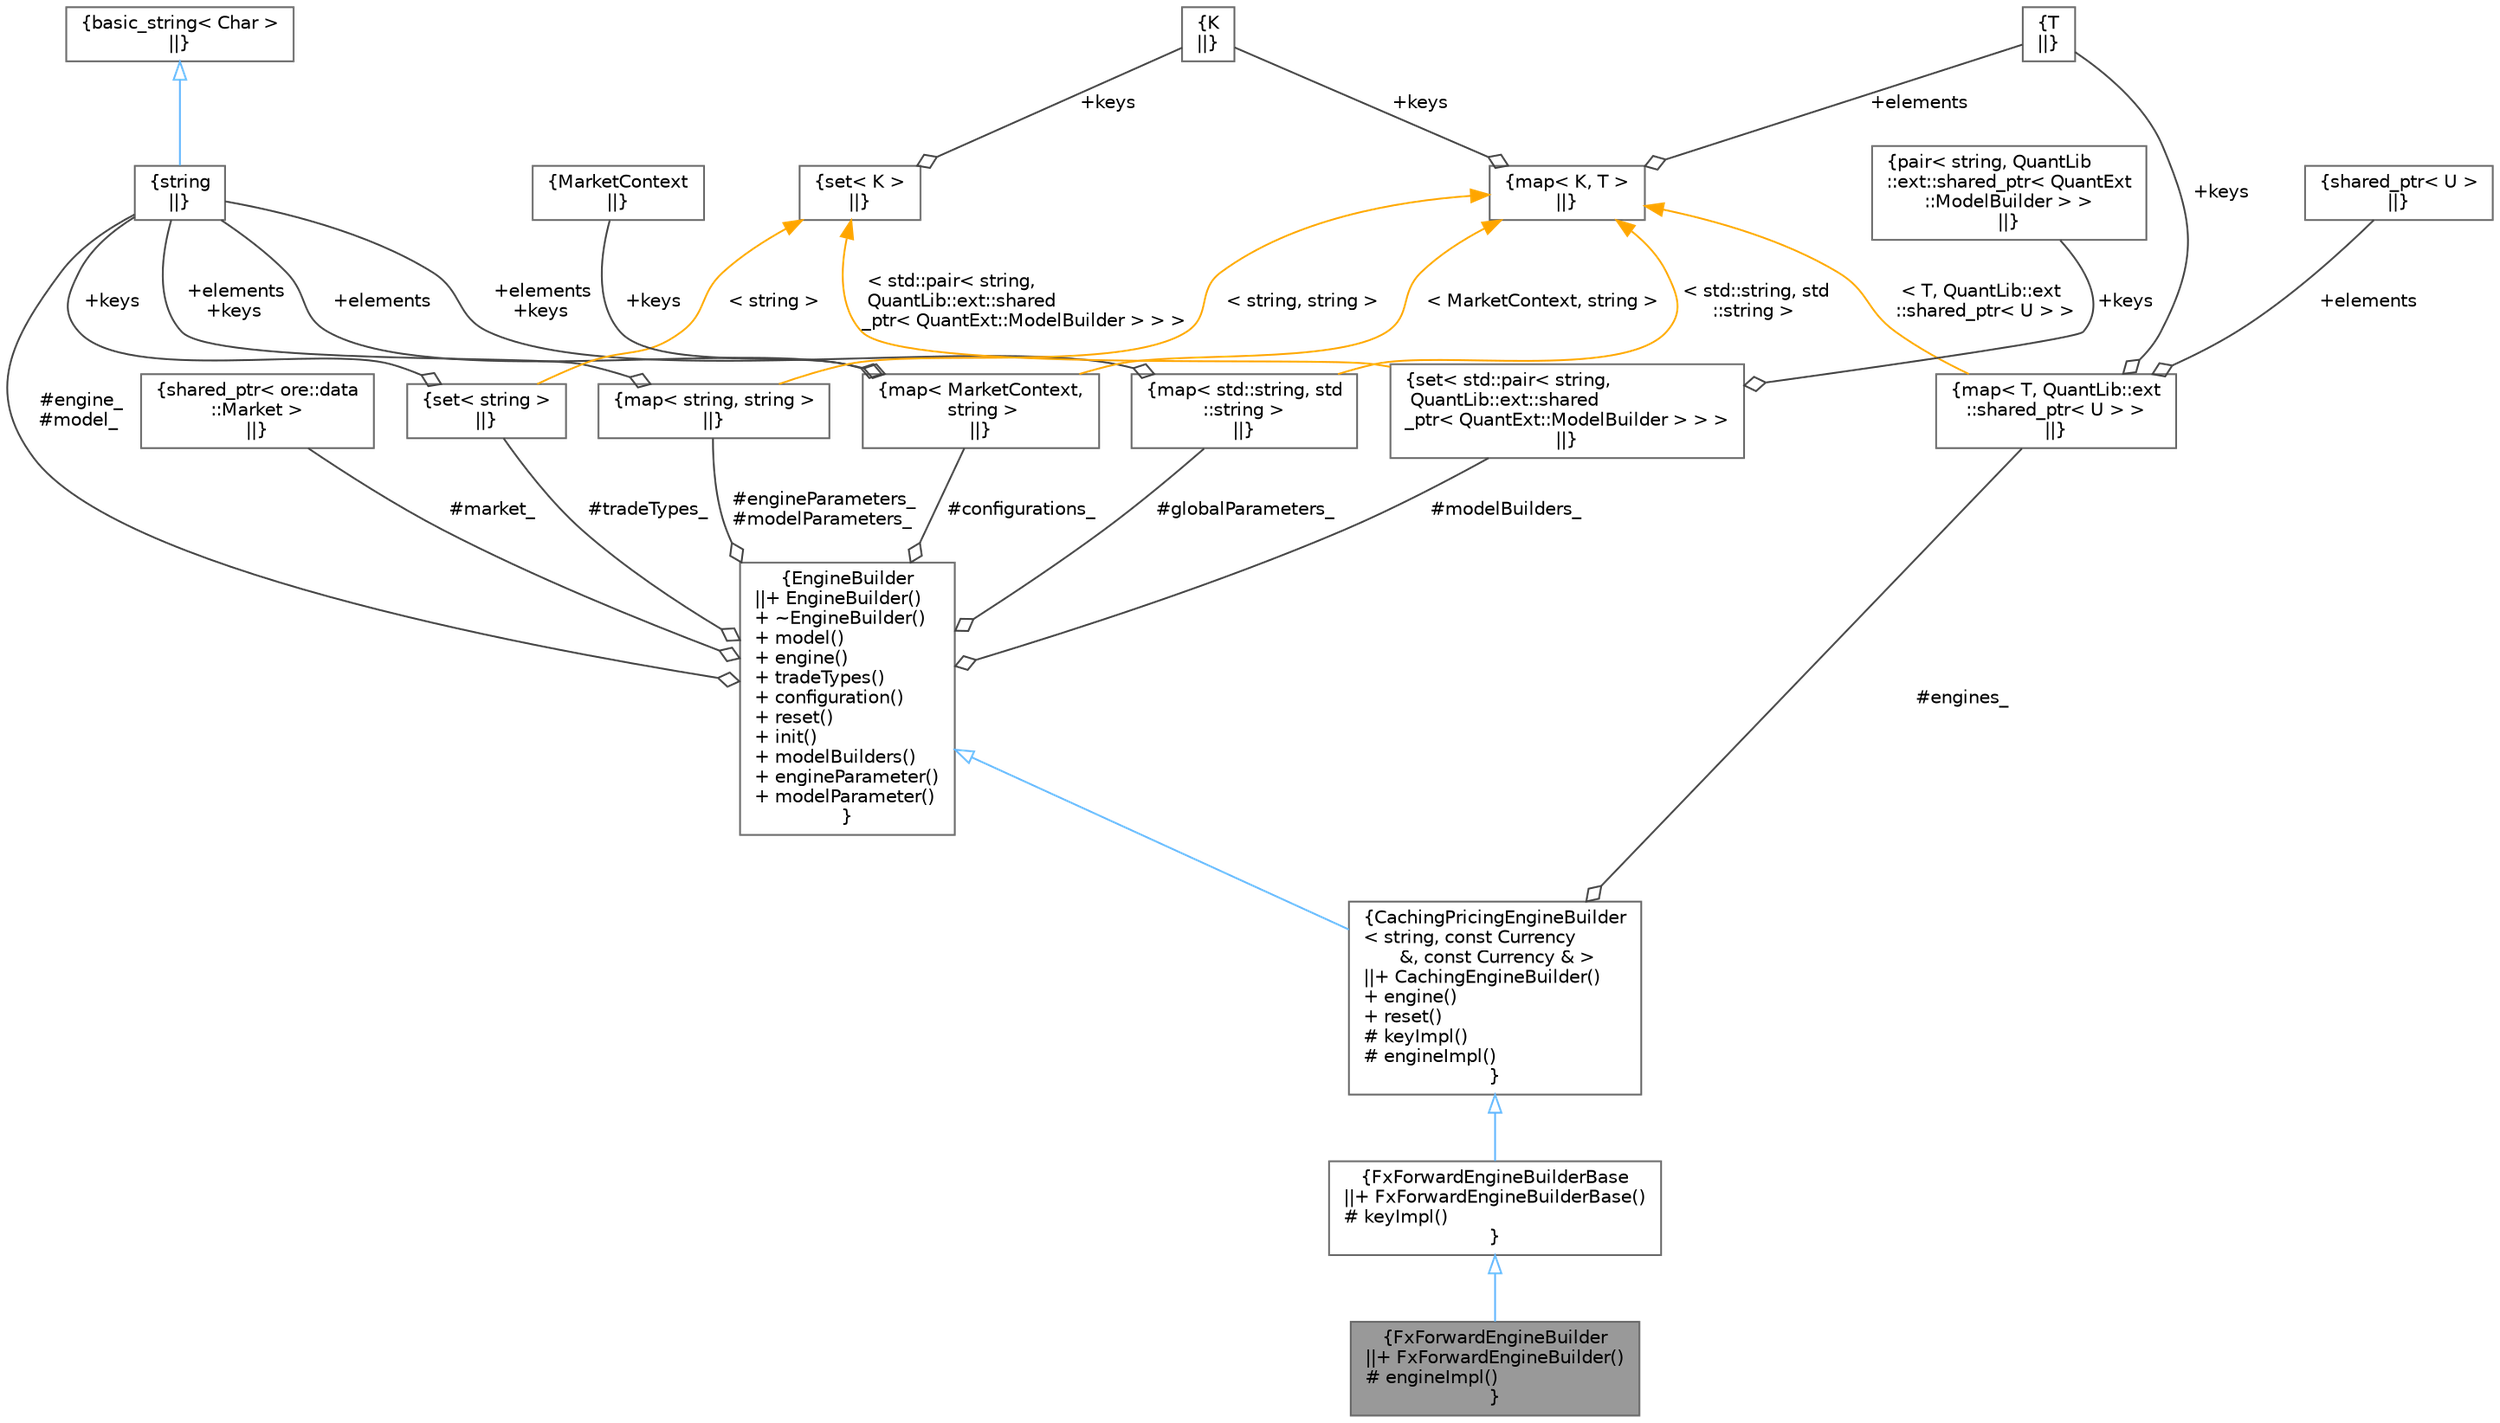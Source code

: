 digraph "FxForwardEngineBuilder"
{
 // INTERACTIVE_SVG=YES
 // LATEX_PDF_SIZE
  bgcolor="transparent";
  edge [fontname=Helvetica,fontsize=10,labelfontname=Helvetica,labelfontsize=10];
  node [fontname=Helvetica,fontsize=10,shape=box,height=0.2,width=0.4];
  Node1 [label="{FxForwardEngineBuilder\n||+ FxForwardEngineBuilder()\l# engineImpl()\l}",height=0.2,width=0.4,color="gray40", fillcolor="grey60", style="filled", fontcolor="black",tooltip="Engine Builder for FX Forwards."];
  Node2 -> Node1 [dir="back",color="steelblue1",style="solid",arrowtail="onormal"];
  Node2 [label="{FxForwardEngineBuilderBase\n||+ FxForwardEngineBuilderBase()\l# keyImpl()\l}",height=0.2,width=0.4,color="gray40", fillcolor="white", style="filled",URL="$classore_1_1data_1_1_fx_forward_engine_builder_base.html",tooltip="Engine Builder base class for FX Forwards."];
  Node3 -> Node2 [dir="back",color="steelblue1",style="solid",arrowtail="onormal"];
  Node3 [label="{CachingPricingEngineBuilder\l\< string, const Currency\l &, const Currency & \>\n||+ CachingEngineBuilder()\l+ engine()\l+ reset()\l# keyImpl()\l# engineImpl()\l}",height=0.2,width=0.4,color="gray40", fillcolor="white", style="filled",URL="$classore_1_1data_1_1_caching_engine_builder.html",tooltip="Abstract template EngineBuilder class that can cache engines and coupon pricers."];
  Node4 -> Node3 [dir="back",color="steelblue1",style="solid",arrowtail="onormal"];
  Node4 [label="{EngineBuilder\n||+ EngineBuilder()\l+ ~EngineBuilder()\l+ model()\l+ engine()\l+ tradeTypes()\l+ configuration()\l+ reset()\l+ init()\l+ modelBuilders()\l+ engineParameter()\l+ modelParameter()\l}",height=0.2,width=0.4,color="gray40", fillcolor="white", style="filled",URL="$classore_1_1data_1_1_engine_builder.html",tooltip="Base PricingEngine Builder class for a specific model and engine."];
  Node5 -> Node4 [color="grey25",style="solid",label=" #engine_\n#model_" ,arrowhead="odiamond"];
  Node5 [label="{string\n||}",height=0.2,width=0.4,color="gray40", fillcolor="white", style="filled",tooltip=" "];
  Node6 -> Node5 [dir="back",color="steelblue1",style="solid",arrowtail="onormal"];
  Node6 [label="{basic_string\< Char \>\n||}",height=0.2,width=0.4,color="gray40", fillcolor="white", style="filled",tooltip=" "];
  Node7 -> Node4 [color="grey25",style="solid",label=" #tradeTypes_" ,arrowhead="odiamond"];
  Node7 [label="{set\< string \>\n||}",height=0.2,width=0.4,color="gray40", fillcolor="white", style="filled",tooltip=" "];
  Node5 -> Node7 [color="grey25",style="solid",label=" +keys" ,arrowhead="odiamond"];
  Node8 -> Node7 [dir="back",color="orange",style="solid",label=" \< string \>" ];
  Node8 [label="{set\< K \>\n||}",height=0.2,width=0.4,color="gray40", fillcolor="white", style="filled",tooltip=" "];
  Node9 -> Node8 [color="grey25",style="solid",label=" +keys" ,arrowhead="odiamond"];
  Node9 [label="{K\n||}",height=0.2,width=0.4,color="gray40", fillcolor="white", style="filled",tooltip=" "];
  Node10 -> Node4 [color="grey25",style="solid",label=" #market_" ,arrowhead="odiamond"];
  Node10 [label="{shared_ptr\< ore::data\l::Market \>\n||}",height=0.2,width=0.4,color="gray40", fillcolor="white", style="filled",tooltip=" "];
  Node11 -> Node4 [color="grey25",style="solid",label=" #configurations_" ,arrowhead="odiamond"];
  Node11 [label="{map\< MarketContext,\l string \>\n||}",height=0.2,width=0.4,color="gray40", fillcolor="white", style="filled",tooltip=" "];
  Node12 -> Node11 [color="grey25",style="solid",label=" +keys" ,arrowhead="odiamond"];
  Node12 [label="{MarketContext\n||}",height=0.2,width=0.4,color="gray40", fillcolor="white", style="filled",tooltip=" "];
  Node5 -> Node11 [color="grey25",style="solid",label=" +elements" ,arrowhead="odiamond"];
  Node13 -> Node11 [dir="back",color="orange",style="solid",label=" \< MarketContext, string \>" ];
  Node13 [label="{map\< K, T \>\n||}",height=0.2,width=0.4,color="gray40", fillcolor="white", style="filled",tooltip=" "];
  Node9 -> Node13 [color="grey25",style="solid",label=" +keys" ,arrowhead="odiamond"];
  Node14 -> Node13 [color="grey25",style="solid",label=" +elements" ,arrowhead="odiamond"];
  Node14 [label="{T\n||}",height=0.2,width=0.4,color="gray40", fillcolor="white", style="filled",tooltip=" "];
  Node15 -> Node4 [color="grey25",style="solid",label=" #engineParameters_\n#modelParameters_" ,arrowhead="odiamond"];
  Node15 [label="{map\< string, string \>\n||}",height=0.2,width=0.4,color="gray40", fillcolor="white", style="filled",tooltip=" "];
  Node5 -> Node15 [color="grey25",style="solid",label=" +elements\n+keys" ,arrowhead="odiamond"];
  Node13 -> Node15 [dir="back",color="orange",style="solid",label=" \< string, string \>" ];
  Node16 -> Node4 [color="grey25",style="solid",label=" #globalParameters_" ,arrowhead="odiamond"];
  Node16 [label="{map\< std::string, std\l::string \>\n||}",height=0.2,width=0.4,color="gray40", fillcolor="white", style="filled",tooltip=" "];
  Node5 -> Node16 [color="grey25",style="solid",label=" +elements\n+keys" ,arrowhead="odiamond"];
  Node13 -> Node16 [dir="back",color="orange",style="solid",label=" \< std::string, std\l::string \>" ];
  Node17 -> Node4 [color="grey25",style="solid",label=" #modelBuilders_" ,arrowhead="odiamond"];
  Node17 [label="{set\< std::pair\< string,\l QuantLib::ext::shared\l_ptr\< QuantExt::ModelBuilder \> \> \>\n||}",height=0.2,width=0.4,color="gray40", fillcolor="white", style="filled",tooltip=" "];
  Node18 -> Node17 [color="grey25",style="solid",label=" +keys" ,arrowhead="odiamond"];
  Node18 [label="{pair\< string, QuantLib\l::ext::shared_ptr\< QuantExt\l::ModelBuilder \> \>\n||}",height=0.2,width=0.4,color="gray40", fillcolor="white", style="filled",tooltip=" "];
  Node8 -> Node17 [dir="back",color="orange",style="solid",label=" \< std::pair\< string,\l QuantLib::ext::shared\l_ptr\< QuantExt::ModelBuilder \> \> \>" ];
  Node19 -> Node3 [color="grey25",style="solid",label=" #engines_" ,arrowhead="odiamond"];
  Node19 [label="{map\< T, QuantLib::ext\l::shared_ptr\< U \> \>\n||}",height=0.2,width=0.4,color="gray40", fillcolor="white", style="filled",tooltip=" "];
  Node14 -> Node19 [color="grey25",style="solid",label=" +keys" ,arrowhead="odiamond"];
  Node20 -> Node19 [color="grey25",style="solid",label=" +elements" ,arrowhead="odiamond"];
  Node20 [label="{shared_ptr\< U \>\n||}",height=0.2,width=0.4,color="gray40", fillcolor="white", style="filled",tooltip=" "];
  Node13 -> Node19 [dir="back",color="orange",style="solid",label=" \< T, QuantLib::ext\l::shared_ptr\< U \> \>" ];
}

